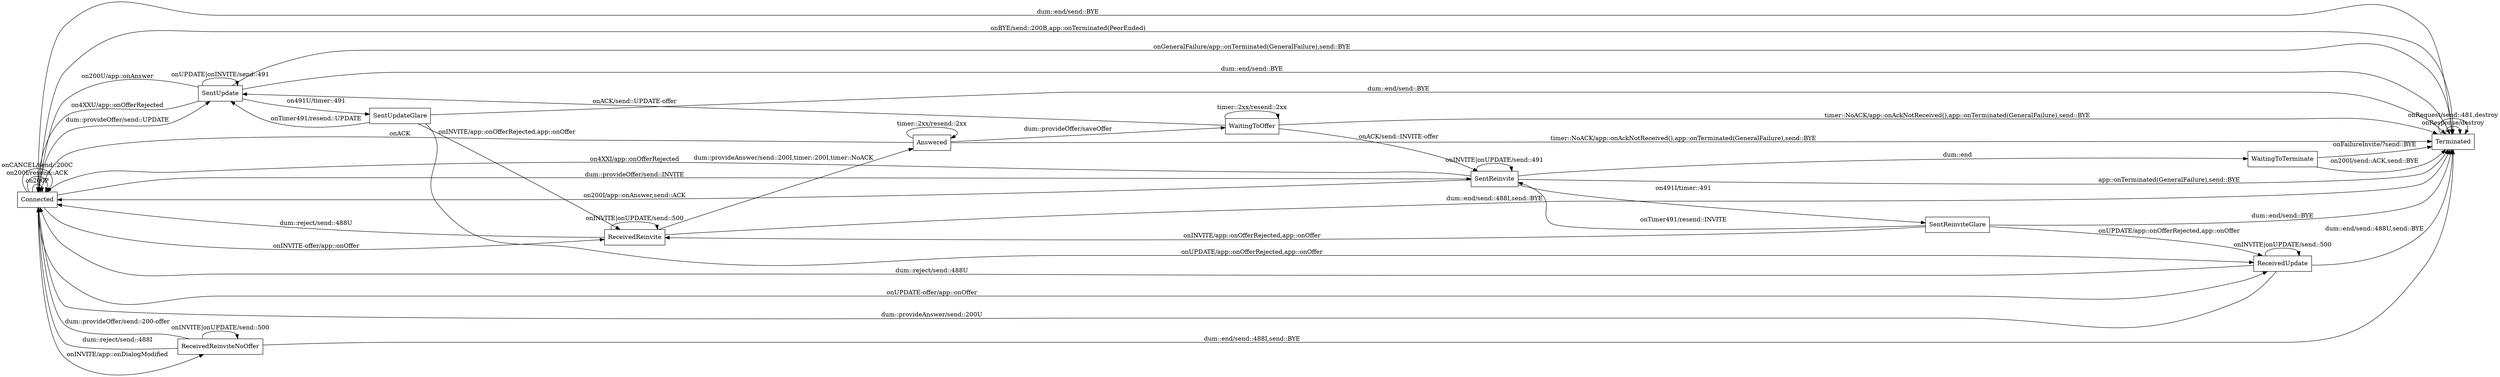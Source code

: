 //  names start with cap are states
//  names start with app:: are appliction handlers
//  names start with dum:: are dum interface to application
//  names start with lower case are actions
//  names start with on are events

digraph UAC {
  rankdir=LR;
  node [shape = box];

  // Should we use UPDATE to send offer or reINVITE? How does the app know which to use? UPDATE needs to get a response right away
  Connected -> SentUpdate                 [ label = "dum::provideOffer/send::UPDATE" ];
  Connected -> SentReinvite               [ label = "dum::provideOffer/send::INVITE" ]; // UPDATE not supported
  Connected -> ReceivedUpdate             [ label = "onUPDATE-offer/app::onOffer" ];
  Connected -> ReceivedReinvite           [ label = "onINVITE-offer/app::onOffer" ];
  Connected -> ReceivedReinviteNoOffer    [ label = "onINVITE/app::onDialogModified" ];
  Connected -> Connected                  [ label = "on200P" ]; 
  Connected -> Connected                  [ label = "on200I/resend::ACK" ]; 
  Connected -> Connected                  [ label = "onCANCEL/send::200C" ]; // is this right?
  Connected -> Terminated                 [ label = "dum::end/send::BYE" ];
  Connected -> Terminated                 [ label = "onBYE/send::200B,app::onTerminated(PeerEnded)" ];

  SentUpdate -> Connected                 [ label = "on200U/app::onAnswer" ];
  SentUpdate -> Connected                 [ label = "on4XXU/app::onOfferRejected" ];
  SentUpdate -> SentUpdate                [ label = "onUPDATE|onINVITE/send::491" ];
  SentUpdate -> SentUpdateGlare           [ label = "on491U/timer::491" ];  
  SentUpdate -> Terminated                [ label = "onGeneralFailure/app::onTerminated(GeneralFailure),send::BYE" ];
  SentUpdate -> Terminated                [ label = "dum::end/send::BYE" ];

  SentUpdateGlare -> SentUpdate           [ label = "onTimer491/resend::UPDATE" ]; 
  SentUpdateGlare -> ReceivedUpdate       [ label = "onUPDATE/app::onOfferRejected,app::onOffer" ];
  SentUpdateGlare -> ReceivedReinvite     [ label = "onINVITE/app::onOfferRejected,app::onOffer" ];
  SentUpdateGlare -> Terminated           [ label = "dum::end/send::BYE" ];

  SentReinvite -> Connected               [ label = "on200I/app::onAnswer,send::ACK" ];// need to store the ACK
  SentReinvite -> Connected               [ label = "on4XXI/app::onOfferRejected" ];
  SentReinvite -> SentReinvite            [ label = "onINVITE|onUPDATE/send::491" ];
  SentReinvite -> SentReinviteGlare       [ label = "on491I/timer::491" ]; 
  SentReinvite -> WaitingToTerminate      [ label = "dum::end" ];
  SentReinvite -> Terminated              [ label = "app::onTerminated(GeneralFailure),send::BYE" ];

  SentReinviteGlare -> SentReinvite       [ label = "onTimer491/resend::INVITE" ]; 
  SentReinviteGlare -> ReceivedUpdate     [ label = "onUPDATE/app::onOfferRejected,app::onOffer" ];
  SentReinviteGlare -> ReceivedReinvite   [ label = "onINVITE/app::onOfferRejected,app::onOffer" ];
  SentReinviteGlare -> Terminated         [ label = "dum::end/send::BYE" ];


  // If we require the app to synchronously provide an answer to an UPDATE then the 
  // ReceivedUpdate state is not necessary. If we want the app to be able to respond 
  // async then this state is necessary and the app must respond in a timely manner
  ReceivedUpdate -> Connected             [ label = "dum::provideAnswer/send::200U" ];
  ReceivedUpdate -> Connected             [ label = "dum::reject/send::488U" ];
  ReceivedUpdate -> Terminated            [ label = "dum::end/send::488U,send::BYE" ];
  ReceivedUpdate -> ReceivedUpdate        [ label = "onINVITE|onUPDATE/send::500" ]; 

  ReceivedReinvite -> Answered            [ label = "dum::provideAnswer/send::200I,timer::200I,timer::NoACK" ];
  ReceivedReinvite -> Connected           [ label = "dum::reject/send::488U" ];
  ReceivedReinvite -> Terminated          [ label = "dum::end/send::488I,send::BYE" ];
  ReceivedReinvite -> ReceivedReinvite    [ label = "onINVITE|onUPDATE/send::500" ]; 

  Answered -> Answered                    [ label = "timer::2xx/resend::2xx" ];
  Answered -> WaitingToOffer              [ label = "dum::provideOffer/saveOffer" ];
  Answered -> Connected                   [ label = "onACK" ];
  Answered -> Terminated                  [ label = "timer::NoACK/app::onAckNotReceived(),app::onTerminated(GeneralFailure),send::BYE" ];

  WaitingToOffer -> WaitingToOffer        [ label = "timer::2xx/resend::2xx" ];
  WaitingToOffer -> SentUpdate            [ label = "onACK/send::UPDATE-offer" ]; 
  WaitingToOffer -> SentReinvite          [ label = "onACK/send::INVITE-offer" ]; 
  WaitingToOffer -> Terminated            [ label = "timer::NoACK/app::onAckNotReceived(),app::onTerminated(GeneralFailure),send::BYE" ];

  ReceivedReinviteNoOffer -> Connected    [ label = "dum::provideOffer/send::200-offer" ];
  ReceivedReinviteNoOffer -> Connected    [ label = "dum::reject/send::488I" ];
  ReceivedReinviteNoOffer -> Terminated   [ label = "dum::end/send::488I,send::BYE" ];
  ReceivedReinviteNoOffer -> ReceivedReinviteNoOffer  [ label = "onINVITE|onUPDATE/send::500" ]; 

  WaitingToTerminate -> Terminated        [ label = "on200I/send::ACK,send::BYE" ];
  WaitingToTerminate -> Terminated        [ label = "onFailureInvite/?send::BYE" ];

  Terminated -> Terminated                [ label = "onResponse/destroy" ];
  Terminated -> Terminated                [ label = "onRequest/send::481,destroy" ];
}
